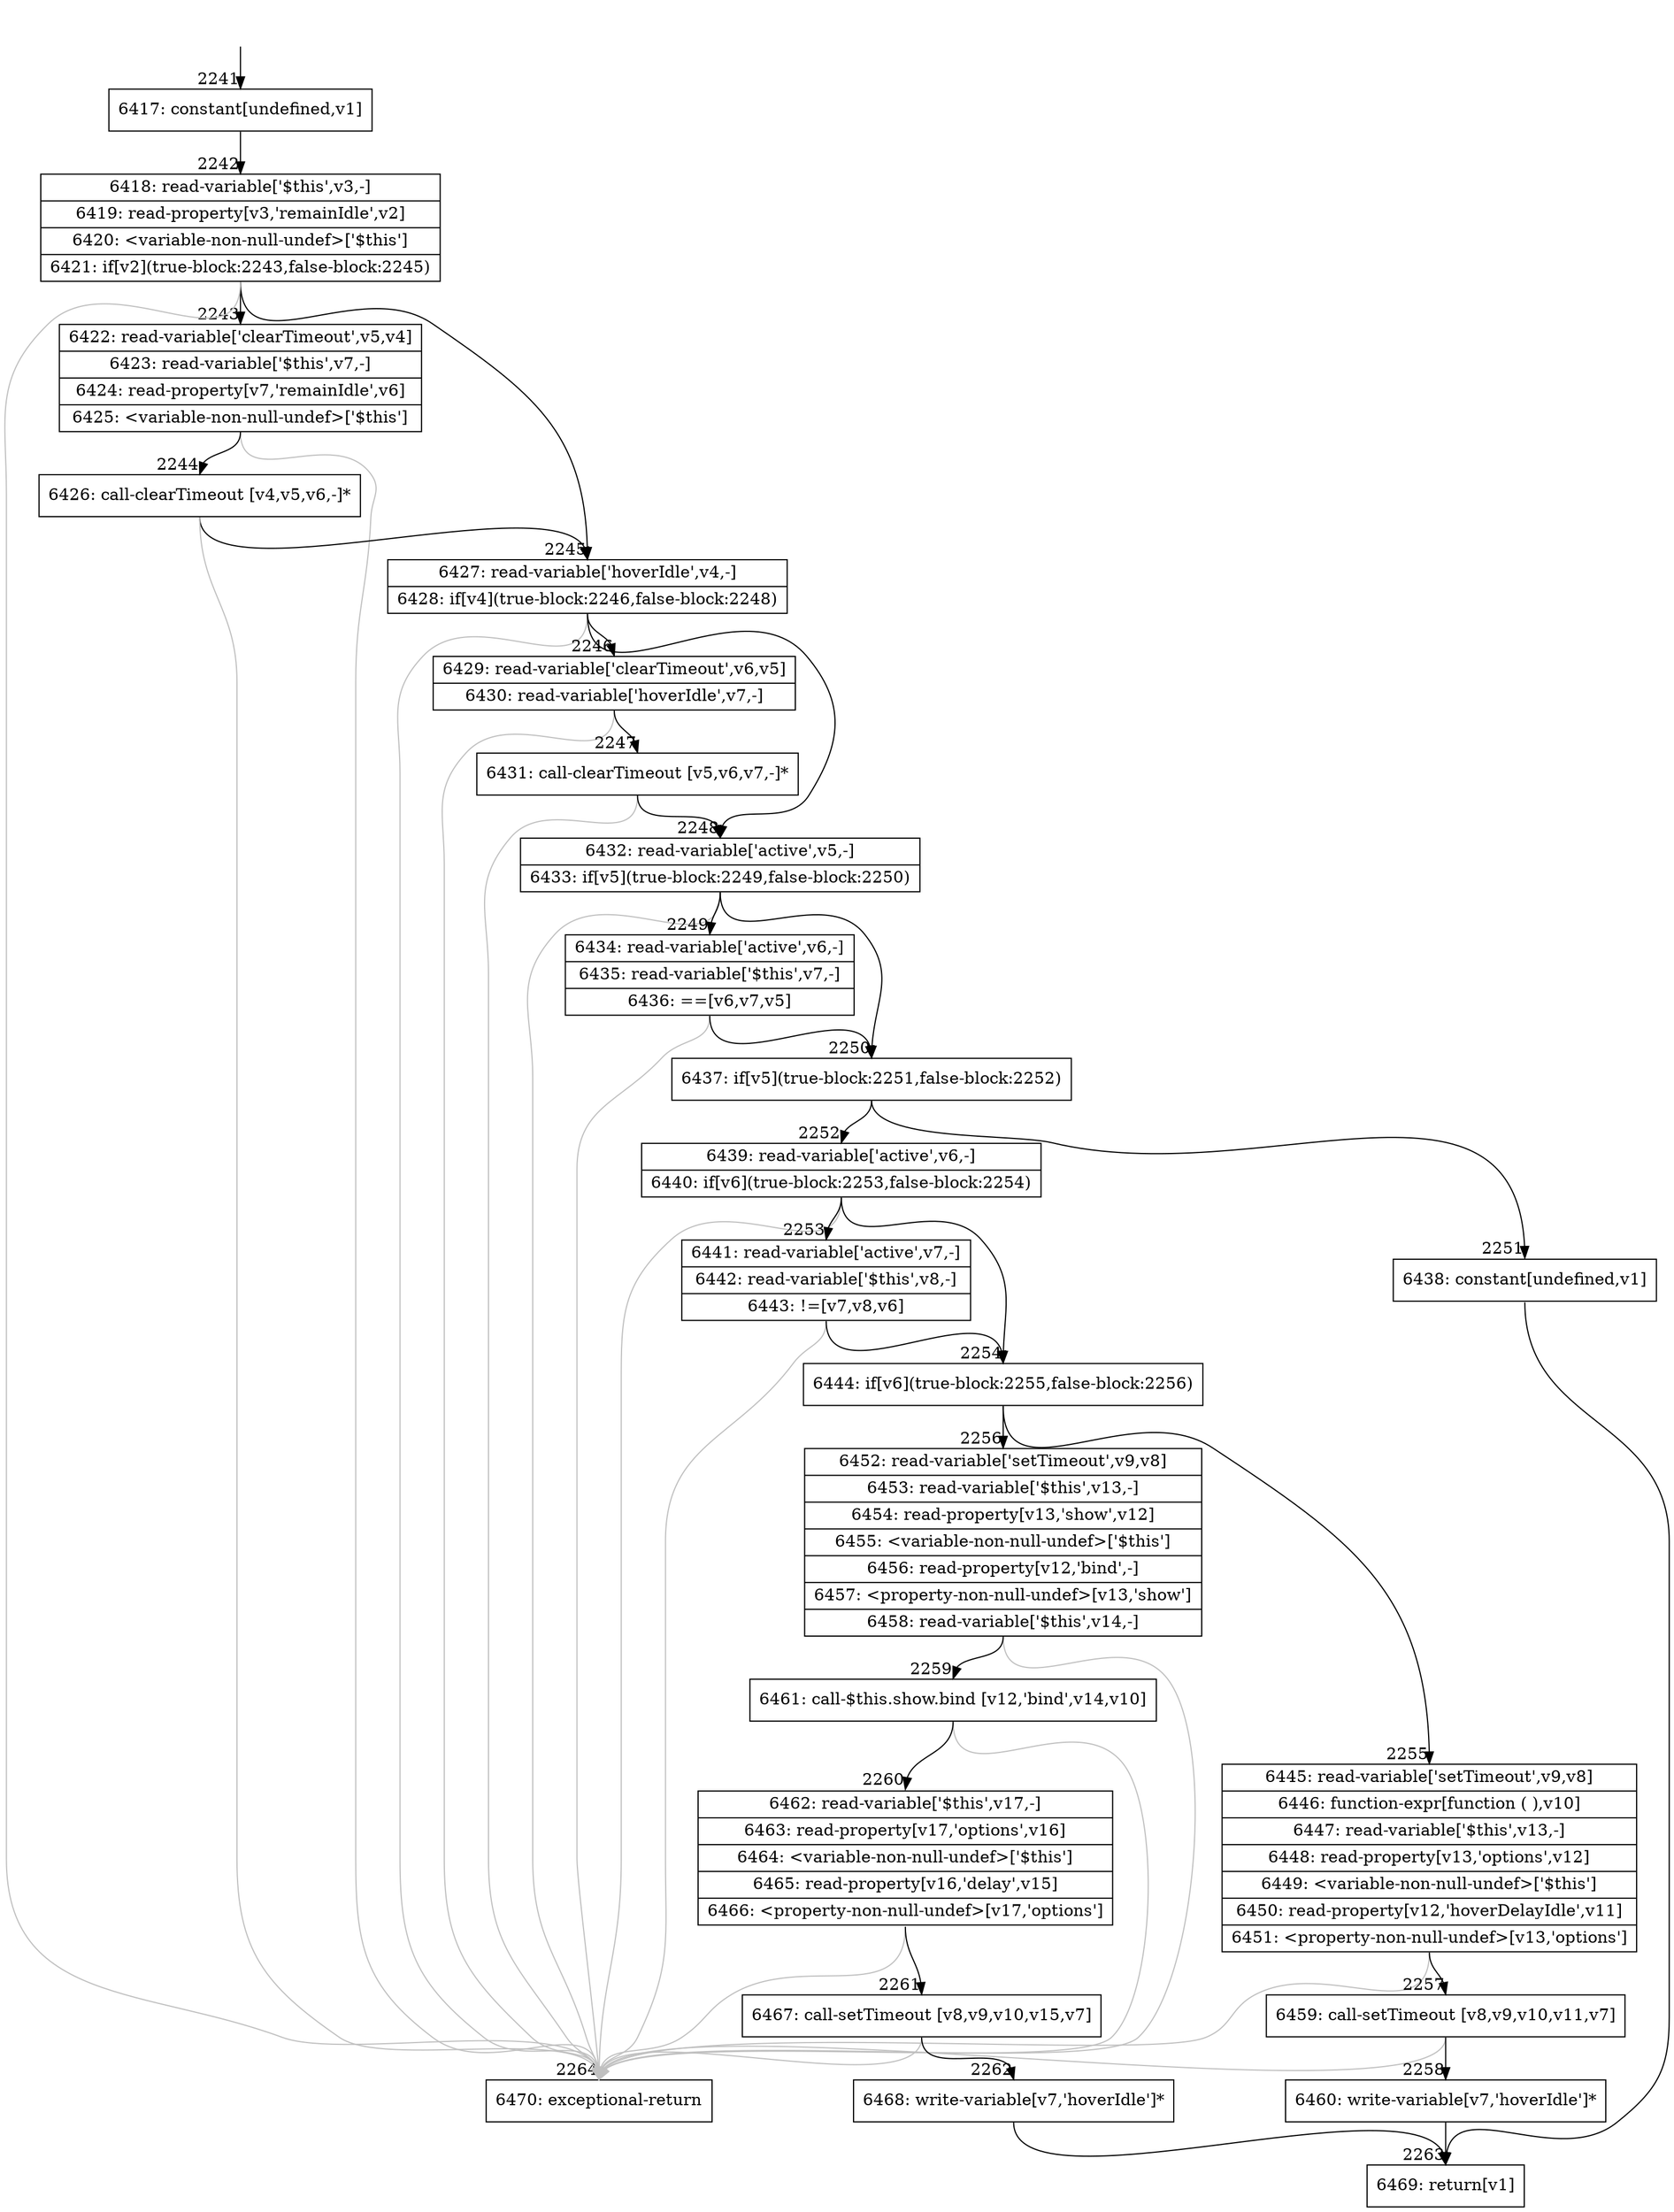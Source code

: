 digraph {
rankdir="TD"
BB_entry179[shape=none,label=""];
BB_entry179 -> BB2241 [tailport=s, headport=n, headlabel="    2241"]
BB2241 [shape=record label="{6417: constant[undefined,v1]}" ] 
BB2241 -> BB2242 [tailport=s, headport=n, headlabel="      2242"]
BB2242 [shape=record label="{6418: read-variable['$this',v3,-]|6419: read-property[v3,'remainIdle',v2]|6420: \<variable-non-null-undef\>['$this']|6421: if[v2](true-block:2243,false-block:2245)}" ] 
BB2242 -> BB2243 [tailport=s, headport=n, headlabel="      2243"]
BB2242 -> BB2245 [tailport=s, headport=n, headlabel="      2245"]
BB2242 -> BB2264 [tailport=s, headport=n, color=gray, headlabel="      2264"]
BB2243 [shape=record label="{6422: read-variable['clearTimeout',v5,v4]|6423: read-variable['$this',v7,-]|6424: read-property[v7,'remainIdle',v6]|6425: \<variable-non-null-undef\>['$this']}" ] 
BB2243 -> BB2244 [tailport=s, headport=n, headlabel="      2244"]
BB2243 -> BB2264 [tailport=s, headport=n, color=gray]
BB2244 [shape=record label="{6426: call-clearTimeout [v4,v5,v6,-]*}" ] 
BB2244 -> BB2245 [tailport=s, headport=n]
BB2244 -> BB2264 [tailport=s, headport=n, color=gray]
BB2245 [shape=record label="{6427: read-variable['hoverIdle',v4,-]|6428: if[v4](true-block:2246,false-block:2248)}" ] 
BB2245 -> BB2246 [tailport=s, headport=n, headlabel="      2246"]
BB2245 -> BB2248 [tailport=s, headport=n, headlabel="      2248"]
BB2245 -> BB2264 [tailport=s, headport=n, color=gray]
BB2246 [shape=record label="{6429: read-variable['clearTimeout',v6,v5]|6430: read-variable['hoverIdle',v7,-]}" ] 
BB2246 -> BB2247 [tailport=s, headport=n, headlabel="      2247"]
BB2246 -> BB2264 [tailport=s, headport=n, color=gray]
BB2247 [shape=record label="{6431: call-clearTimeout [v5,v6,v7,-]*}" ] 
BB2247 -> BB2248 [tailport=s, headport=n]
BB2247 -> BB2264 [tailport=s, headport=n, color=gray]
BB2248 [shape=record label="{6432: read-variable['active',v5,-]|6433: if[v5](true-block:2249,false-block:2250)}" ] 
BB2248 -> BB2250 [tailport=s, headport=n, headlabel="      2250"]
BB2248 -> BB2249 [tailport=s, headport=n, headlabel="      2249"]
BB2248 -> BB2264 [tailport=s, headport=n, color=gray]
BB2249 [shape=record label="{6434: read-variable['active',v6,-]|6435: read-variable['$this',v7,-]|6436: ==[v6,v7,v5]}" ] 
BB2249 -> BB2250 [tailport=s, headport=n]
BB2249 -> BB2264 [tailport=s, headport=n, color=gray]
BB2250 [shape=record label="{6437: if[v5](true-block:2251,false-block:2252)}" ] 
BB2250 -> BB2251 [tailport=s, headport=n, headlabel="      2251"]
BB2250 -> BB2252 [tailport=s, headport=n, headlabel="      2252"]
BB2251 [shape=record label="{6438: constant[undefined,v1]}" ] 
BB2251 -> BB2263 [tailport=s, headport=n, headlabel="      2263"]
BB2252 [shape=record label="{6439: read-variable['active',v6,-]|6440: if[v6](true-block:2253,false-block:2254)}" ] 
BB2252 -> BB2254 [tailport=s, headport=n, headlabel="      2254"]
BB2252 -> BB2253 [tailport=s, headport=n, headlabel="      2253"]
BB2252 -> BB2264 [tailport=s, headport=n, color=gray]
BB2253 [shape=record label="{6441: read-variable['active',v7,-]|6442: read-variable['$this',v8,-]|6443: !=[v7,v8,v6]}" ] 
BB2253 -> BB2254 [tailport=s, headport=n]
BB2253 -> BB2264 [tailport=s, headport=n, color=gray]
BB2254 [shape=record label="{6444: if[v6](true-block:2255,false-block:2256)}" ] 
BB2254 -> BB2255 [tailport=s, headport=n, headlabel="      2255"]
BB2254 -> BB2256 [tailport=s, headport=n, headlabel="      2256"]
BB2255 [shape=record label="{6445: read-variable['setTimeout',v9,v8]|6446: function-expr[function ( ),v10]|6447: read-variable['$this',v13,-]|6448: read-property[v13,'options',v12]|6449: \<variable-non-null-undef\>['$this']|6450: read-property[v12,'hoverDelayIdle',v11]|6451: \<property-non-null-undef\>[v13,'options']}" ] 
BB2255 -> BB2257 [tailport=s, headport=n, headlabel="      2257"]
BB2255 -> BB2264 [tailport=s, headport=n, color=gray]
BB2256 [shape=record label="{6452: read-variable['setTimeout',v9,v8]|6453: read-variable['$this',v13,-]|6454: read-property[v13,'show',v12]|6455: \<variable-non-null-undef\>['$this']|6456: read-property[v12,'bind',-]|6457: \<property-non-null-undef\>[v13,'show']|6458: read-variable['$this',v14,-]}" ] 
BB2256 -> BB2259 [tailport=s, headport=n, headlabel="      2259"]
BB2256 -> BB2264 [tailport=s, headport=n, color=gray]
BB2257 [shape=record label="{6459: call-setTimeout [v8,v9,v10,v11,v7]}" ] 
BB2257 -> BB2258 [tailport=s, headport=n, headlabel="      2258"]
BB2257 -> BB2264 [tailport=s, headport=n, color=gray]
BB2258 [shape=record label="{6460: write-variable[v7,'hoverIdle']*}" ] 
BB2258 -> BB2263 [tailport=s, headport=n]
BB2259 [shape=record label="{6461: call-$this.show.bind [v12,'bind',v14,v10]}" ] 
BB2259 -> BB2260 [tailport=s, headport=n, headlabel="      2260"]
BB2259 -> BB2264 [tailport=s, headport=n, color=gray]
BB2260 [shape=record label="{6462: read-variable['$this',v17,-]|6463: read-property[v17,'options',v16]|6464: \<variable-non-null-undef\>['$this']|6465: read-property[v16,'delay',v15]|6466: \<property-non-null-undef\>[v17,'options']}" ] 
BB2260 -> BB2261 [tailport=s, headport=n, headlabel="      2261"]
BB2260 -> BB2264 [tailport=s, headport=n, color=gray]
BB2261 [shape=record label="{6467: call-setTimeout [v8,v9,v10,v15,v7]}" ] 
BB2261 -> BB2262 [tailport=s, headport=n, headlabel="      2262"]
BB2261 -> BB2264 [tailport=s, headport=n, color=gray]
BB2262 [shape=record label="{6468: write-variable[v7,'hoverIdle']*}" ] 
BB2262 -> BB2263 [tailport=s, headport=n]
BB2263 [shape=record label="{6469: return[v1]}" ] 
BB2264 [shape=record label="{6470: exceptional-return}" ] 
//#$~ 1771
}
